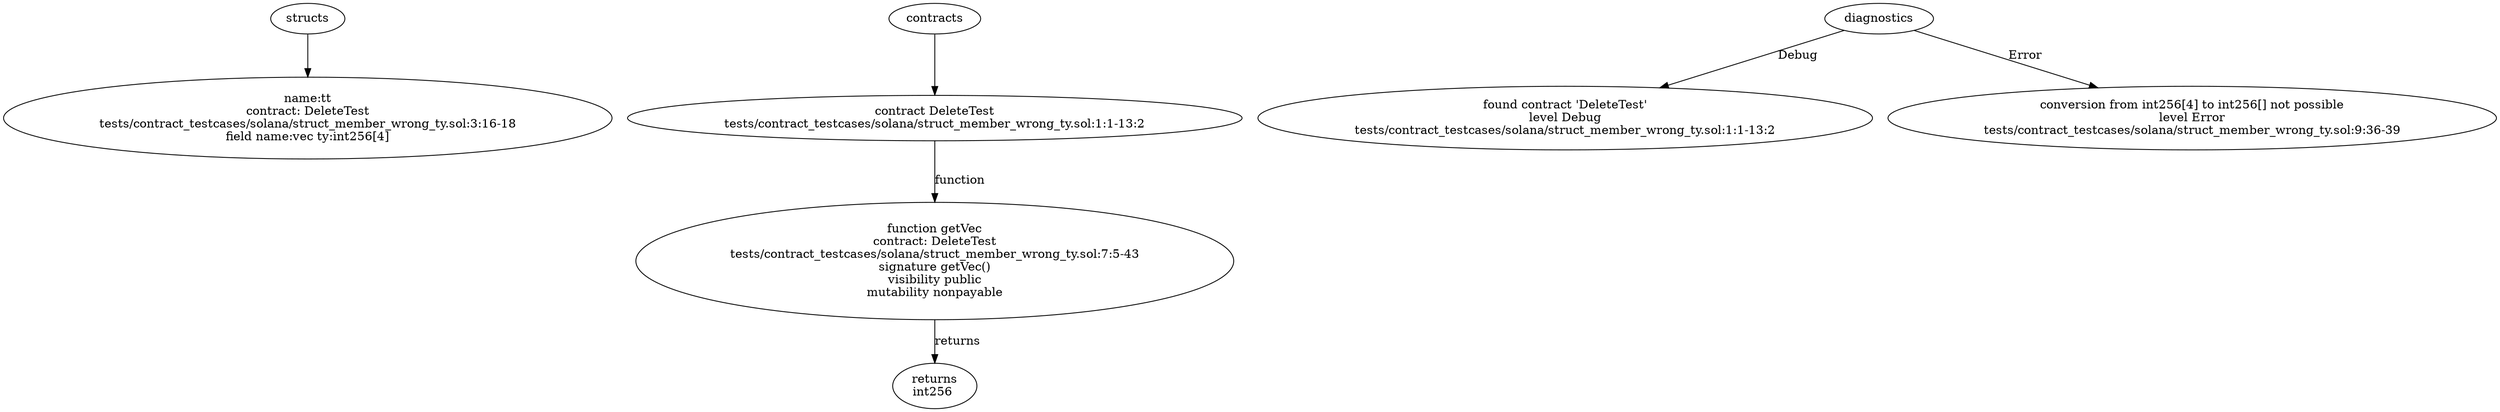 strict digraph "tests/contract_testcases/solana/struct_member_wrong_ty.sol" {
	tt [label="name:tt\ncontract: DeleteTest\ntests/contract_testcases/solana/struct_member_wrong_ty.sol:3:16-18\nfield name:vec ty:int256[4]"]
	contract [label="contract DeleteTest\ntests/contract_testcases/solana/struct_member_wrong_ty.sol:1:1-13:2"]
	getVec [label="function getVec\ncontract: DeleteTest\ntests/contract_testcases/solana/struct_member_wrong_ty.sol:7:5-43\nsignature getVec()\nvisibility public\nmutability nonpayable"]
	returns [label="returns\nint256 "]
	diagnostic [label="found contract 'DeleteTest'\nlevel Debug\ntests/contract_testcases/solana/struct_member_wrong_ty.sol:1:1-13:2"]
	diagnostic_8 [label="conversion from int256[4] to int256[] not possible\nlevel Error\ntests/contract_testcases/solana/struct_member_wrong_ty.sol:9:36-39"]
	structs -> tt
	contracts -> contract
	contract -> getVec [label="function"]
	getVec -> returns [label="returns"]
	diagnostics -> diagnostic [label="Debug"]
	diagnostics -> diagnostic_8 [label="Error"]
}
